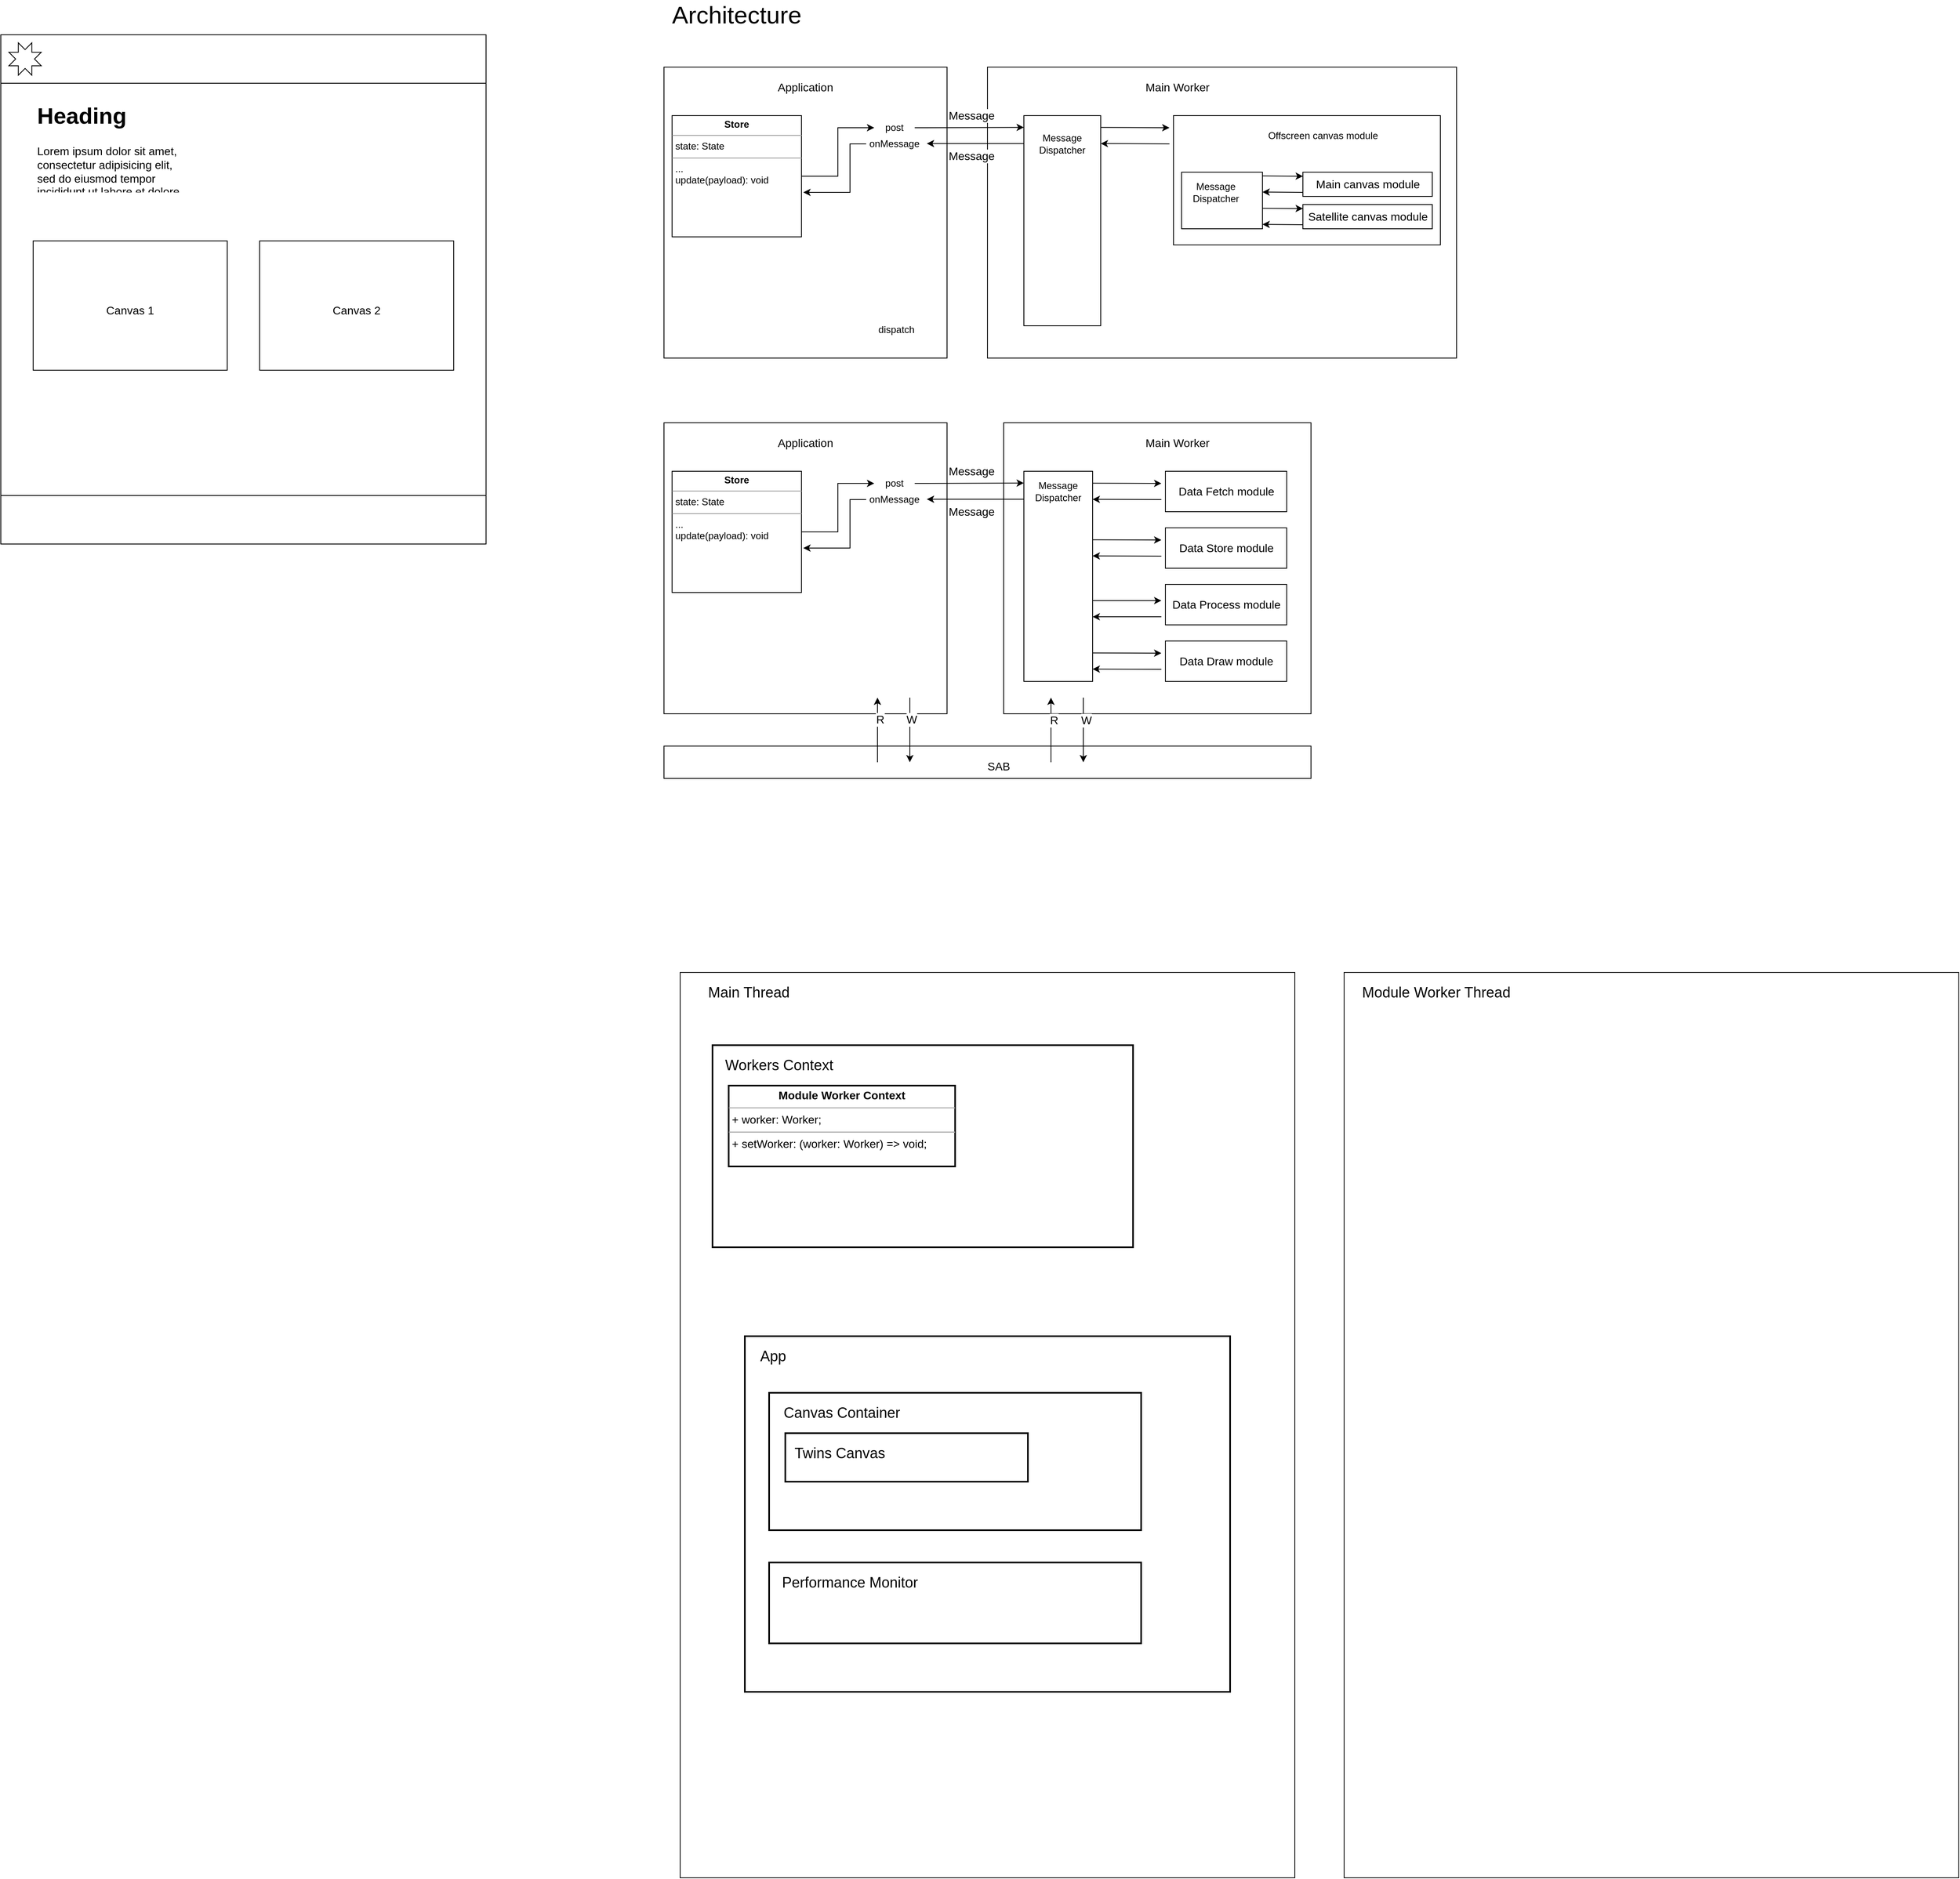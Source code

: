 <mxfile version="20.7.4" type="device"><diagram id="h54g0RJY-SKCdIhrQ2Me" name="Page-1"><mxGraphModel dx="2901" dy="2373" grid="1" gridSize="10" guides="1" tooltips="1" connect="1" arrows="1" fold="1" page="1" pageScale="1" pageWidth="827" pageHeight="1169" math="0" shadow="0"><root><mxCell id="0"/><mxCell id="1" parent="0"/><mxCell id="VuRKrDlXsBCHKtuJXxkc-2" value="" style="rounded=0;whiteSpace=wrap;html=1;" parent="1" vertex="1"><mxGeometry x="20" y="80" width="350" height="360" as="geometry"/></mxCell><mxCell id="VuRKrDlXsBCHKtuJXxkc-3" value="" style="rounded=0;whiteSpace=wrap;html=1;" parent="1" vertex="1"><mxGeometry x="420" y="80" width="580" height="360" as="geometry"/></mxCell><mxCell id="VuRKrDlXsBCHKtuJXxkc-4" value="Application" style="text;html=1;strokeColor=none;fillColor=none;align=center;verticalAlign=middle;whiteSpace=wrap;rounded=0;fontSize=14;" parent="1" vertex="1"><mxGeometry x="165" y="90" width="60" height="30" as="geometry"/></mxCell><mxCell id="VuRKrDlXsBCHKtuJXxkc-5" value="Main Worker" style="text;html=1;strokeColor=none;fillColor=none;align=center;verticalAlign=middle;whiteSpace=wrap;rounded=0;fontSize=14;" parent="1" vertex="1"><mxGeometry x="610" y="90" width="90" height="30" as="geometry"/></mxCell><mxCell id="VuRKrDlXsBCHKtuJXxkc-16" value="" style="rounded=0;whiteSpace=wrap;html=1;" parent="1" vertex="1"><mxGeometry x="465" y="140" width="95" height="260" as="geometry"/></mxCell><mxCell id="VuRKrDlXsBCHKtuJXxkc-17" value="Message Dispatcher" style="text;html=1;strokeColor=none;fillColor=none;align=center;verticalAlign=middle;whiteSpace=wrap;rounded=0;" parent="1" vertex="1"><mxGeometry x="480" y="160" width="65" height="30" as="geometry"/></mxCell><mxCell id="VuRKrDlXsBCHKtuJXxkc-54" value="" style="endArrow=classic;html=1;rounded=0;fontSize=14;" parent="1" edge="1"><mxGeometry width="50" height="50" relative="1" as="geometry"><mxPoint x="560" y="154.66" as="sourcePoint"/><mxPoint x="645" y="155" as="targetPoint"/></mxGeometry></mxCell><mxCell id="VuRKrDlXsBCHKtuJXxkc-55" value="" style="endArrow=classic;html=1;rounded=0;fontSize=14;" parent="1" edge="1"><mxGeometry width="50" height="50" relative="1" as="geometry"><mxPoint x="645" y="175" as="sourcePoint"/><mxPoint x="560" y="174.66" as="targetPoint"/></mxGeometry></mxCell><mxCell id="VuRKrDlXsBCHKtuJXxkc-62" value="" style="endArrow=classic;html=1;rounded=0;fontSize=14;exitX=1;exitY=0.5;exitDx=0;exitDy=0;" parent="1" source="VuRKrDlXsBCHKtuJXxkc-70" edge="1"><mxGeometry width="50" height="50" relative="1" as="geometry"><mxPoint x="345" y="154.58" as="sourcePoint"/><mxPoint x="465" y="154.58" as="targetPoint"/></mxGeometry></mxCell><mxCell id="VuRKrDlXsBCHKtuJXxkc-95" value="Message" style="edgeLabel;html=1;align=center;verticalAlign=middle;resizable=0;points=[];fontSize=14;" parent="VuRKrDlXsBCHKtuJXxkc-62" vertex="1" connectable="0"><mxGeometry x="0.264" y="3" relative="1" as="geometry"><mxPoint x="-16" y="-12" as="offset"/></mxGeometry></mxCell><mxCell id="VuRKrDlXsBCHKtuJXxkc-63" value="" style="endArrow=classic;html=1;rounded=0;fontSize=14;" parent="1" edge="1"><mxGeometry width="50" height="50" relative="1" as="geometry"><mxPoint x="465" y="174.58" as="sourcePoint"/><mxPoint x="345" y="174.58" as="targetPoint"/></mxGeometry></mxCell><mxCell id="VuRKrDlXsBCHKtuJXxkc-90" style="edgeStyle=orthogonalEdgeStyle;rounded=0;orthogonalLoop=1;jettySize=auto;html=1;exitX=0;exitY=0.5;exitDx=0;exitDy=0;entryX=1.014;entryY=0.633;entryDx=0;entryDy=0;entryPerimeter=0;fontSize=14;" parent="1" source="VuRKrDlXsBCHKtuJXxkc-69" target="VuRKrDlXsBCHKtuJXxkc-87" edge="1"><mxGeometry relative="1" as="geometry"><Array as="points"><mxPoint x="250" y="175"/><mxPoint x="250" y="235"/></Array></mxGeometry></mxCell><mxCell id="VuRKrDlXsBCHKtuJXxkc-69" value="onMessage" style="text;html=1;strokeColor=none;fillColor=none;align=center;verticalAlign=middle;whiteSpace=wrap;rounded=0;" parent="1" vertex="1"><mxGeometry x="270" y="160" width="70" height="30" as="geometry"/></mxCell><mxCell id="VuRKrDlXsBCHKtuJXxkc-70" value="post" style="text;html=1;strokeColor=none;fillColor=none;align=center;verticalAlign=middle;whiteSpace=wrap;rounded=0;" parent="1" vertex="1"><mxGeometry x="280" y="140" width="50" height="30" as="geometry"/></mxCell><mxCell id="VuRKrDlXsBCHKtuJXxkc-76" value="dispatch" style="text;html=1;strokeColor=none;fillColor=none;align=center;verticalAlign=middle;whiteSpace=wrap;rounded=0;" parent="1" vertex="1"><mxGeometry x="280" y="390" width="55" height="30" as="geometry"/></mxCell><mxCell id="VuRKrDlXsBCHKtuJXxkc-88" style="edgeStyle=orthogonalEdgeStyle;rounded=0;orthogonalLoop=1;jettySize=auto;html=1;exitX=1;exitY=0.5;exitDx=0;exitDy=0;fontSize=14;entryX=0;entryY=0.5;entryDx=0;entryDy=0;" parent="1" source="VuRKrDlXsBCHKtuJXxkc-87" target="VuRKrDlXsBCHKtuJXxkc-70" edge="1"><mxGeometry relative="1" as="geometry"><mxPoint x="270" y="155" as="targetPoint"/></mxGeometry></mxCell><mxCell id="VuRKrDlXsBCHKtuJXxkc-87" value="&lt;p style=&quot;margin:0px;margin-top:4px;text-align:center;&quot;&gt;&lt;b&gt;Store&lt;/b&gt;&lt;/p&gt;&lt;hr size=&quot;1&quot;&gt;&lt;p style=&quot;margin:0px;margin-left:4px;&quot;&gt;state: State&lt;/p&gt;&lt;hr size=&quot;1&quot;&gt;&lt;p style=&quot;margin:0px;margin-left:4px;&quot;&gt;...&lt;/p&gt;&lt;p style=&quot;margin:0px;margin-left:4px;&quot;&gt;update(payload): void&lt;/p&gt;" style="verticalAlign=top;align=left;overflow=fill;fontSize=12;fontFamily=Helvetica;html=1;" parent="1" vertex="1"><mxGeometry x="30" y="140" width="160" height="150" as="geometry"/></mxCell><mxCell id="VuRKrDlXsBCHKtuJXxkc-96" value="Message" style="edgeLabel;html=1;align=center;verticalAlign=middle;resizable=0;points=[];fontSize=14;" parent="1" vertex="1" connectable="0"><mxGeometry x="400.0" y="190.004" as="geometry"/></mxCell><mxCell id="VuRKrDlXsBCHKtuJXxkc-97" value="" style="rounded=0;whiteSpace=wrap;html=1;" parent="1" vertex="1"><mxGeometry x="20" y="520" width="350" height="360" as="geometry"/></mxCell><mxCell id="VuRKrDlXsBCHKtuJXxkc-98" value="" style="rounded=0;whiteSpace=wrap;html=1;" parent="1" vertex="1"><mxGeometry x="440" y="520" width="380" height="360" as="geometry"/></mxCell><mxCell id="VuRKrDlXsBCHKtuJXxkc-99" value="Application" style="text;html=1;strokeColor=none;fillColor=none;align=center;verticalAlign=middle;whiteSpace=wrap;rounded=0;fontSize=14;" parent="1" vertex="1"><mxGeometry x="165" y="530" width="60" height="30" as="geometry"/></mxCell><mxCell id="VuRKrDlXsBCHKtuJXxkc-100" value="Main Worker" style="text;html=1;strokeColor=none;fillColor=none;align=center;verticalAlign=middle;whiteSpace=wrap;rounded=0;fontSize=14;" parent="1" vertex="1"><mxGeometry x="610" y="530" width="90" height="30" as="geometry"/></mxCell><mxCell id="VuRKrDlXsBCHKtuJXxkc-101" value="" style="rounded=0;whiteSpace=wrap;html=1;" parent="1" vertex="1"><mxGeometry x="465" y="580" width="85" height="260" as="geometry"/></mxCell><mxCell id="VuRKrDlXsBCHKtuJXxkc-102" value="Message Dispatcher" style="text;html=1;strokeColor=none;fillColor=none;align=center;verticalAlign=middle;whiteSpace=wrap;rounded=0;" parent="1" vertex="1"><mxGeometry x="470" y="590" width="75" height="30" as="geometry"/></mxCell><mxCell id="VuRKrDlXsBCHKtuJXxkc-103" value="Data Store module" style="html=1;fontSize=14;" parent="1" vertex="1"><mxGeometry x="640" y="650" width="150" height="50" as="geometry"/></mxCell><mxCell id="VuRKrDlXsBCHKtuJXxkc-104" value="Data Process module" style="html=1;fontSize=14;" parent="1" vertex="1"><mxGeometry x="640" y="720" width="150" height="50" as="geometry"/></mxCell><mxCell id="VuRKrDlXsBCHKtuJXxkc-105" value="Data Draw module" style="html=1;fontSize=14;" parent="1" vertex="1"><mxGeometry x="640" y="790" width="150" height="50" as="geometry"/></mxCell><mxCell id="VuRKrDlXsBCHKtuJXxkc-106" value="Data Fetch module" style="html=1;fontSize=14;" parent="1" vertex="1"><mxGeometry x="640" y="580" width="150" height="50" as="geometry"/></mxCell><mxCell id="VuRKrDlXsBCHKtuJXxkc-115" value="" style="endArrow=classic;html=1;rounded=0;fontSize=14;exitX=1;exitY=0.5;exitDx=0;exitDy=0;" parent="1" source="VuRKrDlXsBCHKtuJXxkc-120" edge="1"><mxGeometry width="50" height="50" relative="1" as="geometry"><mxPoint x="345" y="594.58" as="sourcePoint"/><mxPoint x="465" y="594.58" as="targetPoint"/></mxGeometry></mxCell><mxCell id="VuRKrDlXsBCHKtuJXxkc-116" value="Message" style="edgeLabel;html=1;align=center;verticalAlign=middle;resizable=0;points=[];fontSize=14;" parent="VuRKrDlXsBCHKtuJXxkc-115" vertex="1" connectable="0"><mxGeometry x="0.264" y="3" relative="1" as="geometry"><mxPoint x="-16" y="-12" as="offset"/></mxGeometry></mxCell><mxCell id="VuRKrDlXsBCHKtuJXxkc-117" value="" style="endArrow=classic;html=1;rounded=0;fontSize=14;" parent="1" edge="1"><mxGeometry width="50" height="50" relative="1" as="geometry"><mxPoint x="465" y="614.58" as="sourcePoint"/><mxPoint x="345" y="614.58" as="targetPoint"/></mxGeometry></mxCell><mxCell id="VuRKrDlXsBCHKtuJXxkc-118" style="edgeStyle=orthogonalEdgeStyle;rounded=0;orthogonalLoop=1;jettySize=auto;html=1;exitX=0;exitY=0.5;exitDx=0;exitDy=0;entryX=1.014;entryY=0.633;entryDx=0;entryDy=0;entryPerimeter=0;fontSize=14;" parent="1" source="VuRKrDlXsBCHKtuJXxkc-119" target="VuRKrDlXsBCHKtuJXxkc-123" edge="1"><mxGeometry relative="1" as="geometry"><Array as="points"><mxPoint x="250" y="615"/><mxPoint x="250" y="675"/></Array></mxGeometry></mxCell><mxCell id="VuRKrDlXsBCHKtuJXxkc-119" value="onMessage" style="text;html=1;strokeColor=none;fillColor=none;align=center;verticalAlign=middle;whiteSpace=wrap;rounded=0;" parent="1" vertex="1"><mxGeometry x="270" y="600" width="70" height="30" as="geometry"/></mxCell><mxCell id="VuRKrDlXsBCHKtuJXxkc-120" value="post" style="text;html=1;strokeColor=none;fillColor=none;align=center;verticalAlign=middle;whiteSpace=wrap;rounded=0;" parent="1" vertex="1"><mxGeometry x="280" y="580" width="50" height="30" as="geometry"/></mxCell><mxCell id="VuRKrDlXsBCHKtuJXxkc-122" style="edgeStyle=orthogonalEdgeStyle;rounded=0;orthogonalLoop=1;jettySize=auto;html=1;exitX=1;exitY=0.5;exitDx=0;exitDy=0;fontSize=14;entryX=0;entryY=0.5;entryDx=0;entryDy=0;" parent="1" source="VuRKrDlXsBCHKtuJXxkc-123" target="VuRKrDlXsBCHKtuJXxkc-120" edge="1"><mxGeometry relative="1" as="geometry"><mxPoint x="270" y="595" as="targetPoint"/></mxGeometry></mxCell><mxCell id="VuRKrDlXsBCHKtuJXxkc-123" value="&lt;p style=&quot;margin:0px;margin-top:4px;text-align:center;&quot;&gt;&lt;b&gt;Store&lt;/b&gt;&lt;/p&gt;&lt;hr size=&quot;1&quot;&gt;&lt;p style=&quot;margin:0px;margin-left:4px;&quot;&gt;state: State&lt;/p&gt;&lt;hr size=&quot;1&quot;&gt;&lt;p style=&quot;margin:0px;margin-left:4px;&quot;&gt;...&lt;/p&gt;&lt;p style=&quot;margin:0px;margin-left:4px;&quot;&gt;update(payload): void&lt;/p&gt;" style="verticalAlign=top;align=left;overflow=fill;fontSize=12;fontFamily=Helvetica;html=1;" parent="1" vertex="1"><mxGeometry x="30" y="580" width="160" height="150" as="geometry"/></mxCell><mxCell id="VuRKrDlXsBCHKtuJXxkc-124" value="Message" style="edgeLabel;html=1;align=center;verticalAlign=middle;resizable=0;points=[];fontSize=14;" parent="1" vertex="1" connectable="0"><mxGeometry x="400.0" y="630.004" as="geometry"/></mxCell><mxCell id="VuRKrDlXsBCHKtuJXxkc-125" value="" style="rounded=0;whiteSpace=wrap;html=1;fontSize=14;" parent="1" vertex="1"><mxGeometry x="20" y="920" width="800" height="40" as="geometry"/></mxCell><mxCell id="VuRKrDlXsBCHKtuJXxkc-126" value="SAB" style="text;html=1;strokeColor=none;fillColor=none;align=center;verticalAlign=middle;whiteSpace=wrap;rounded=0;fontSize=14;" parent="1" vertex="1"><mxGeometry x="404" y="930" width="60" height="30" as="geometry"/></mxCell><mxCell id="VuRKrDlXsBCHKtuJXxkc-136" value="" style="endArrow=classic;html=1;rounded=0;fontSize=14;" parent="1" edge="1"><mxGeometry width="50" height="50" relative="1" as="geometry"><mxPoint x="498.5" y="940" as="sourcePoint"/><mxPoint x="498.5" y="860" as="targetPoint"/></mxGeometry></mxCell><mxCell id="VuRKrDlXsBCHKtuJXxkc-141" value="R" style="edgeLabel;html=1;align=center;verticalAlign=middle;resizable=0;points=[];fontSize=14;" parent="VuRKrDlXsBCHKtuJXxkc-136" vertex="1" connectable="0"><mxGeometry x="0.295" y="-3" relative="1" as="geometry"><mxPoint as="offset"/></mxGeometry></mxCell><mxCell id="VuRKrDlXsBCHKtuJXxkc-137" value="" style="endArrow=classic;html=1;rounded=0;fontSize=14;" parent="1" edge="1"><mxGeometry width="50" height="50" relative="1" as="geometry"><mxPoint x="538.5" y="860" as="sourcePoint"/><mxPoint x="538.5" y="940" as="targetPoint"/></mxGeometry></mxCell><mxCell id="VuRKrDlXsBCHKtuJXxkc-140" value="W" style="edgeLabel;html=1;align=center;verticalAlign=middle;resizable=0;points=[];fontSize=14;" parent="VuRKrDlXsBCHKtuJXxkc-137" vertex="1" connectable="0"><mxGeometry x="-0.315" y="3" relative="1" as="geometry"><mxPoint as="offset"/></mxGeometry></mxCell><mxCell id="VuRKrDlXsBCHKtuJXxkc-138" value="" style="endArrow=classic;html=1;rounded=0;fontSize=14;" parent="1" edge="1"><mxGeometry width="50" height="50" relative="1" as="geometry"><mxPoint x="284" y="940" as="sourcePoint"/><mxPoint x="284" y="860" as="targetPoint"/></mxGeometry></mxCell><mxCell id="VuRKrDlXsBCHKtuJXxkc-143" value="R" style="edgeLabel;html=1;align=center;verticalAlign=middle;resizable=0;points=[];fontSize=14;" parent="VuRKrDlXsBCHKtuJXxkc-138" vertex="1" connectable="0"><mxGeometry x="0.335" y="-3" relative="1" as="geometry"><mxPoint as="offset"/></mxGeometry></mxCell><mxCell id="VuRKrDlXsBCHKtuJXxkc-139" value="" style="endArrow=classic;html=1;rounded=0;fontSize=14;" parent="1" edge="1"><mxGeometry width="50" height="50" relative="1" as="geometry"><mxPoint x="324" y="860" as="sourcePoint"/><mxPoint x="324" y="940" as="targetPoint"/></mxGeometry></mxCell><mxCell id="VuRKrDlXsBCHKtuJXxkc-142" value="W" style="edgeLabel;html=1;align=center;verticalAlign=middle;resizable=0;points=[];fontSize=14;" parent="VuRKrDlXsBCHKtuJXxkc-139" vertex="1" connectable="0"><mxGeometry x="-0.335" y="2" relative="1" as="geometry"><mxPoint as="offset"/></mxGeometry></mxCell><mxCell id="VuRKrDlXsBCHKtuJXxkc-146" value="" style="rounded=0;whiteSpace=wrap;html=1;" parent="1" vertex="1"><mxGeometry x="-800" y="40" width="600" height="630" as="geometry"/></mxCell><mxCell id="VuRKrDlXsBCHKtuJXxkc-147" value="Architecture" style="text;html=1;strokeColor=none;fillColor=none;align=center;verticalAlign=middle;whiteSpace=wrap;rounded=0;fontSize=30;" parent="1" vertex="1"><mxGeometry x="20" width="180" height="30" as="geometry"/></mxCell><mxCell id="VuRKrDlXsBCHKtuJXxkc-157" value="" style="endArrow=classic;html=1;rounded=0;fontSize=14;" parent="1" edge="1"><mxGeometry width="50" height="50" relative="1" as="geometry"><mxPoint x="550" y="594.7" as="sourcePoint"/><mxPoint x="635" y="595.04" as="targetPoint"/></mxGeometry></mxCell><mxCell id="VuRKrDlXsBCHKtuJXxkc-158" value="" style="endArrow=classic;html=1;rounded=0;fontSize=14;" parent="1" edge="1"><mxGeometry width="50" height="50" relative="1" as="geometry"><mxPoint x="635" y="615.04" as="sourcePoint"/><mxPoint x="550" y="614.7" as="targetPoint"/></mxGeometry></mxCell><mxCell id="VuRKrDlXsBCHKtuJXxkc-159" value="" style="endArrow=classic;html=1;rounded=0;fontSize=14;" parent="1" edge="1"><mxGeometry width="50" height="50" relative="1" as="geometry"><mxPoint x="550" y="664.7" as="sourcePoint"/><mxPoint x="635" y="665.04" as="targetPoint"/></mxGeometry></mxCell><mxCell id="VuRKrDlXsBCHKtuJXxkc-160" value="" style="endArrow=classic;html=1;rounded=0;fontSize=14;" parent="1" edge="1"><mxGeometry width="50" height="50" relative="1" as="geometry"><mxPoint x="635" y="685.04" as="sourcePoint"/><mxPoint x="550" y="684.7" as="targetPoint"/></mxGeometry></mxCell><mxCell id="VuRKrDlXsBCHKtuJXxkc-161" value="" style="endArrow=classic;html=1;rounded=0;fontSize=14;" parent="1" edge="1"><mxGeometry width="50" height="50" relative="1" as="geometry"><mxPoint x="550" y="740.04" as="sourcePoint"/><mxPoint x="635" y="740.04" as="targetPoint"/></mxGeometry></mxCell><mxCell id="VuRKrDlXsBCHKtuJXxkc-162" value="" style="endArrow=classic;html=1;rounded=0;fontSize=14;" parent="1" edge="1"><mxGeometry width="50" height="50" relative="1" as="geometry"><mxPoint x="635" y="760.04" as="sourcePoint"/><mxPoint x="550" y="760.04" as="targetPoint"/></mxGeometry></mxCell><mxCell id="VuRKrDlXsBCHKtuJXxkc-163" value="" style="endArrow=classic;html=1;rounded=0;fontSize=14;" parent="1" edge="1"><mxGeometry width="50" height="50" relative="1" as="geometry"><mxPoint x="550" y="804.7" as="sourcePoint"/><mxPoint x="635" y="805.04" as="targetPoint"/></mxGeometry></mxCell><mxCell id="VuRKrDlXsBCHKtuJXxkc-164" value="" style="endArrow=classic;html=1;rounded=0;fontSize=14;" parent="1" edge="1"><mxGeometry width="50" height="50" relative="1" as="geometry"><mxPoint x="635" y="825.04" as="sourcePoint"/><mxPoint x="550" y="824.7" as="targetPoint"/></mxGeometry></mxCell><mxCell id="VuRKrDlXsBCHKtuJXxkc-165" value="" style="rounded=0;whiteSpace=wrap;html=1;fontSize=30;" parent="1" vertex="1"><mxGeometry x="-800" y="40" width="600" height="60" as="geometry"/></mxCell><mxCell id="VuRKrDlXsBCHKtuJXxkc-166" value="" style="rounded=0;whiteSpace=wrap;html=1;fontSize=30;" parent="1" vertex="1"><mxGeometry x="-800" y="610" width="600" height="60" as="geometry"/></mxCell><mxCell id="VuRKrDlXsBCHKtuJXxkc-168" value="" style="rounded=0;whiteSpace=wrap;html=1;fontSize=30;" parent="1" vertex="1"><mxGeometry x="-760" y="295" width="240" height="160" as="geometry"/></mxCell><mxCell id="VuRKrDlXsBCHKtuJXxkc-169" value="" style="rounded=0;whiteSpace=wrap;html=1;fontSize=30;" parent="1" vertex="1"><mxGeometry x="-480" y="295" width="240" height="160" as="geometry"/></mxCell><mxCell id="VuRKrDlXsBCHKtuJXxkc-170" value="&lt;font style=&quot;font-size: 14px;&quot;&gt;Canvas 1&lt;/font&gt;" style="text;html=1;strokeColor=none;fillColor=none;align=center;verticalAlign=middle;whiteSpace=wrap;rounded=0;fontSize=30;" parent="1" vertex="1"><mxGeometry x="-680" y="360" width="80" height="30" as="geometry"/></mxCell><mxCell id="VuRKrDlXsBCHKtuJXxkc-173" value="&lt;font style=&quot;font-size: 14px;&quot;&gt;Canvas 2&lt;/font&gt;" style="text;html=1;strokeColor=none;fillColor=none;align=center;verticalAlign=middle;whiteSpace=wrap;rounded=0;fontSize=30;" parent="1" vertex="1"><mxGeometry x="-400" y="360" width="80" height="30" as="geometry"/></mxCell><mxCell id="VuRKrDlXsBCHKtuJXxkc-182" value="" style="verticalLabelPosition=bottom;verticalAlign=top;html=1;shape=mxgraph.basic.8_point_star;fontSize=14;" parent="1" vertex="1"><mxGeometry x="-790" y="50" width="40" height="40" as="geometry"/></mxCell><mxCell id="VuRKrDlXsBCHKtuJXxkc-183" value="&lt;h1&gt;Heading&lt;/h1&gt;&lt;p&gt;Lorem ipsum dolor sit amet, consectetur adipisicing elit, sed do eiusmod tempor incididunt ut labore et dolore magna aliqua.&lt;/p&gt;" style="text;html=1;strokeColor=none;fillColor=none;spacing=5;spacingTop=-20;whiteSpace=wrap;overflow=hidden;rounded=0;fontSize=14;" parent="1" vertex="1"><mxGeometry x="-760" y="115" width="190" height="120" as="geometry"/></mxCell><mxCell id="S-R1VQh-44AHPfIKQIAo-4" value="" style="rounded=0;whiteSpace=wrap;html=1;" parent="1" vertex="1"><mxGeometry x="650" y="140" width="330" height="160" as="geometry"/></mxCell><mxCell id="S-R1VQh-44AHPfIKQIAo-5" value="Main canvas module" style="html=1;fontSize=14;" parent="1" vertex="1"><mxGeometry x="810" y="210" width="160" height="30" as="geometry"/></mxCell><mxCell id="S-R1VQh-44AHPfIKQIAo-6" value="Satellite canvas module" style="html=1;fontSize=14;" parent="1" vertex="1"><mxGeometry x="810" y="250" width="160" height="30" as="geometry"/></mxCell><mxCell id="S-R1VQh-44AHPfIKQIAo-7" value="Offscreen canvas module" style="text;html=1;strokeColor=none;fillColor=none;align=center;verticalAlign=middle;whiteSpace=wrap;rounded=0;" parent="1" vertex="1"><mxGeometry x="760" y="150" width="150" height="30" as="geometry"/></mxCell><mxCell id="S-R1VQh-44AHPfIKQIAo-8" value="" style="rounded=0;whiteSpace=wrap;html=1;" parent="1" vertex="1"><mxGeometry x="660" y="210" width="100" height="70" as="geometry"/></mxCell><mxCell id="S-R1VQh-44AHPfIKQIAo-9" value="Message Dispatcher" style="text;html=1;strokeColor=none;fillColor=none;align=center;verticalAlign=middle;whiteSpace=wrap;rounded=0;" parent="1" vertex="1"><mxGeometry x="670" y="220" width="65" height="30" as="geometry"/></mxCell><mxCell id="S-R1VQh-44AHPfIKQIAo-10" value="" style="endArrow=classic;html=1;rounded=0;fontSize=14;" parent="1" edge="1"><mxGeometry width="50" height="50" relative="1" as="geometry"><mxPoint x="760" y="214.57" as="sourcePoint"/><mxPoint x="810" y="215" as="targetPoint"/></mxGeometry></mxCell><mxCell id="S-R1VQh-44AHPfIKQIAo-11" value="" style="endArrow=classic;html=1;rounded=0;fontSize=14;" parent="1" edge="1"><mxGeometry width="50" height="50" relative="1" as="geometry"><mxPoint x="810" y="235" as="sourcePoint"/><mxPoint x="760" y="234.57" as="targetPoint"/></mxGeometry></mxCell><mxCell id="S-R1VQh-44AHPfIKQIAo-12" value="" style="endArrow=classic;html=1;rounded=0;fontSize=14;" parent="1" edge="1"><mxGeometry width="50" height="50" relative="1" as="geometry"><mxPoint x="760" y="254.57" as="sourcePoint"/><mxPoint x="810" y="255" as="targetPoint"/></mxGeometry></mxCell><mxCell id="S-R1VQh-44AHPfIKQIAo-13" value="" style="endArrow=classic;html=1;rounded=0;fontSize=14;" parent="1" edge="1"><mxGeometry width="50" height="50" relative="1" as="geometry"><mxPoint x="810" y="275" as="sourcePoint"/><mxPoint x="760" y="274.57" as="targetPoint"/></mxGeometry></mxCell><mxCell id="ACJTc31uVRJw_u5zRd6C-1" value="" style="rounded=0;whiteSpace=wrap;html=1;" vertex="1" parent="1"><mxGeometry x="40" y="1200" width="760" height="1120" as="geometry"/></mxCell><mxCell id="ACJTc31uVRJw_u5zRd6C-2" value="Main Thread" style="text;html=1;strokeColor=none;fillColor=none;align=center;verticalAlign=middle;whiteSpace=wrap;rounded=0;strokeWidth=2;fontSize=18;" vertex="1" parent="1"><mxGeometry x="861" y="1200" width="150" height="30" as="geometry"/></mxCell><mxCell id="ACJTc31uVRJw_u5zRd6C-3" value="" style="rounded=0;whiteSpace=wrap;html=1;" vertex="1" parent="1"><mxGeometry x="861" y="1200" width="760" height="1120" as="geometry"/></mxCell><mxCell id="ACJTc31uVRJw_u5zRd6C-4" value="Main Thread" style="text;html=1;strokeColor=none;fillColor=none;align=center;verticalAlign=middle;whiteSpace=wrap;rounded=0;strokeWidth=2;fontSize=18;" vertex="1" parent="1"><mxGeometry x="50" y="1210" width="150" height="30" as="geometry"/></mxCell><mxCell id="ACJTc31uVRJw_u5zRd6C-5" value="Module Worker Thread" style="text;html=1;strokeColor=none;fillColor=none;align=center;verticalAlign=middle;whiteSpace=wrap;rounded=0;strokeWidth=2;fontSize=18;" vertex="1" parent="1"><mxGeometry x="870" y="1210" width="210" height="30" as="geometry"/></mxCell><mxCell id="ACJTc31uVRJw_u5zRd6C-9" value="" style="rounded=0;whiteSpace=wrap;html=1;strokeWidth=2;fontSize=18;" vertex="1" parent="1"><mxGeometry x="120" y="1650" width="600" height="440" as="geometry"/></mxCell><mxCell id="ACJTc31uVRJw_u5zRd6C-10" value="App" style="text;html=1;strokeColor=none;fillColor=none;align=center;verticalAlign=middle;whiteSpace=wrap;rounded=0;strokeWidth=2;fontSize=18;" vertex="1" parent="1"><mxGeometry x="125" y="1660" width="60" height="30" as="geometry"/></mxCell><mxCell id="ACJTc31uVRJw_u5zRd6C-11" value="" style="rounded=0;whiteSpace=wrap;html=1;strokeWidth=2;fontSize=18;" vertex="1" parent="1"><mxGeometry x="150" y="1720" width="460" height="170" as="geometry"/></mxCell><mxCell id="ACJTc31uVRJw_u5zRd6C-12" value="" style="rounded=0;whiteSpace=wrap;html=1;strokeWidth=2;fontSize=18;" vertex="1" parent="1"><mxGeometry x="150" y="1930" width="460" height="100" as="geometry"/></mxCell><mxCell id="ACJTc31uVRJw_u5zRd6C-13" value="Performance Monitor" style="text;html=1;strokeColor=none;fillColor=none;align=center;verticalAlign=middle;whiteSpace=wrap;rounded=0;strokeWidth=2;fontSize=18;" vertex="1" parent="1"><mxGeometry x="160" y="1940" width="180" height="30" as="geometry"/></mxCell><mxCell id="ACJTc31uVRJw_u5zRd6C-14" value="Canvas Container" style="text;html=1;strokeColor=none;fillColor=none;align=center;verticalAlign=middle;whiteSpace=wrap;rounded=0;strokeWidth=2;fontSize=18;" vertex="1" parent="1"><mxGeometry x="160" y="1730" width="160" height="30" as="geometry"/></mxCell><mxCell id="ACJTc31uVRJw_u5zRd6C-15" value="" style="rounded=0;whiteSpace=wrap;html=1;strokeWidth=2;fontSize=18;" vertex="1" parent="1"><mxGeometry x="170" y="1770" width="300" height="60" as="geometry"/></mxCell><mxCell id="ACJTc31uVRJw_u5zRd6C-16" value="Twins Canvas" style="text;html=1;strokeColor=none;fillColor=none;align=center;verticalAlign=middle;whiteSpace=wrap;rounded=0;strokeWidth=2;fontSize=18;" vertex="1" parent="1"><mxGeometry x="175" y="1780" width="125" height="30" as="geometry"/></mxCell><mxCell id="ACJTc31uVRJw_u5zRd6C-17" value="" style="rounded=0;whiteSpace=wrap;html=1;strokeWidth=2;fontSize=18;" vertex="1" parent="1"><mxGeometry x="80" y="1290" width="520" height="250" as="geometry"/></mxCell><mxCell id="ACJTc31uVRJw_u5zRd6C-18" value="Workers Context" style="text;html=1;strokeColor=none;fillColor=none;align=center;verticalAlign=middle;whiteSpace=wrap;rounded=0;strokeWidth=2;fontSize=18;" vertex="1" parent="1"><mxGeometry x="85" y="1300" width="155" height="30" as="geometry"/></mxCell><mxCell id="ACJTc31uVRJw_u5zRd6C-22" value="&lt;p style=&quot;margin:0px;margin-top:4px;text-align:center;&quot;&gt;&lt;b style=&quot;font-size: 14px;&quot;&gt;Module Worker Context&lt;/b&gt;&lt;/p&gt;&lt;hr size=&quot;1&quot;&gt;&lt;p style=&quot;margin: 0px 0px 0px 4px; font-size: 14px;&quot;&gt;+ worker: Worker;&lt;/p&gt;&lt;hr size=&quot;1&quot;&gt;&lt;p style=&quot;margin: 0px 0px 0px 4px; font-size: 14px;&quot;&gt;+ setWorker: (worker: Worker) =&amp;gt; void;&lt;/p&gt;" style="verticalAlign=top;align=left;overflow=fill;fontSize=12;fontFamily=Helvetica;html=1;strokeWidth=2;" vertex="1" parent="1"><mxGeometry x="100" y="1340" width="280" height="100" as="geometry"/></mxCell></root></mxGraphModel></diagram></mxfile>